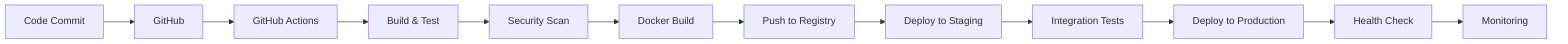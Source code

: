 graph LR
    A[Code Commit] --> B[GitHub]
    B --> C[GitHub Actions]
    C --> D[Build & Test]
    D --> E[Security Scan]
    E --> F[Docker Build]
    F --> G[Push to Registry]
    G --> H[Deploy to Staging]
    H --> I[Integration Tests]
    I --> J[Deploy to Production]
    J --> K[Health Check]
    K --> L[Monitoring]
